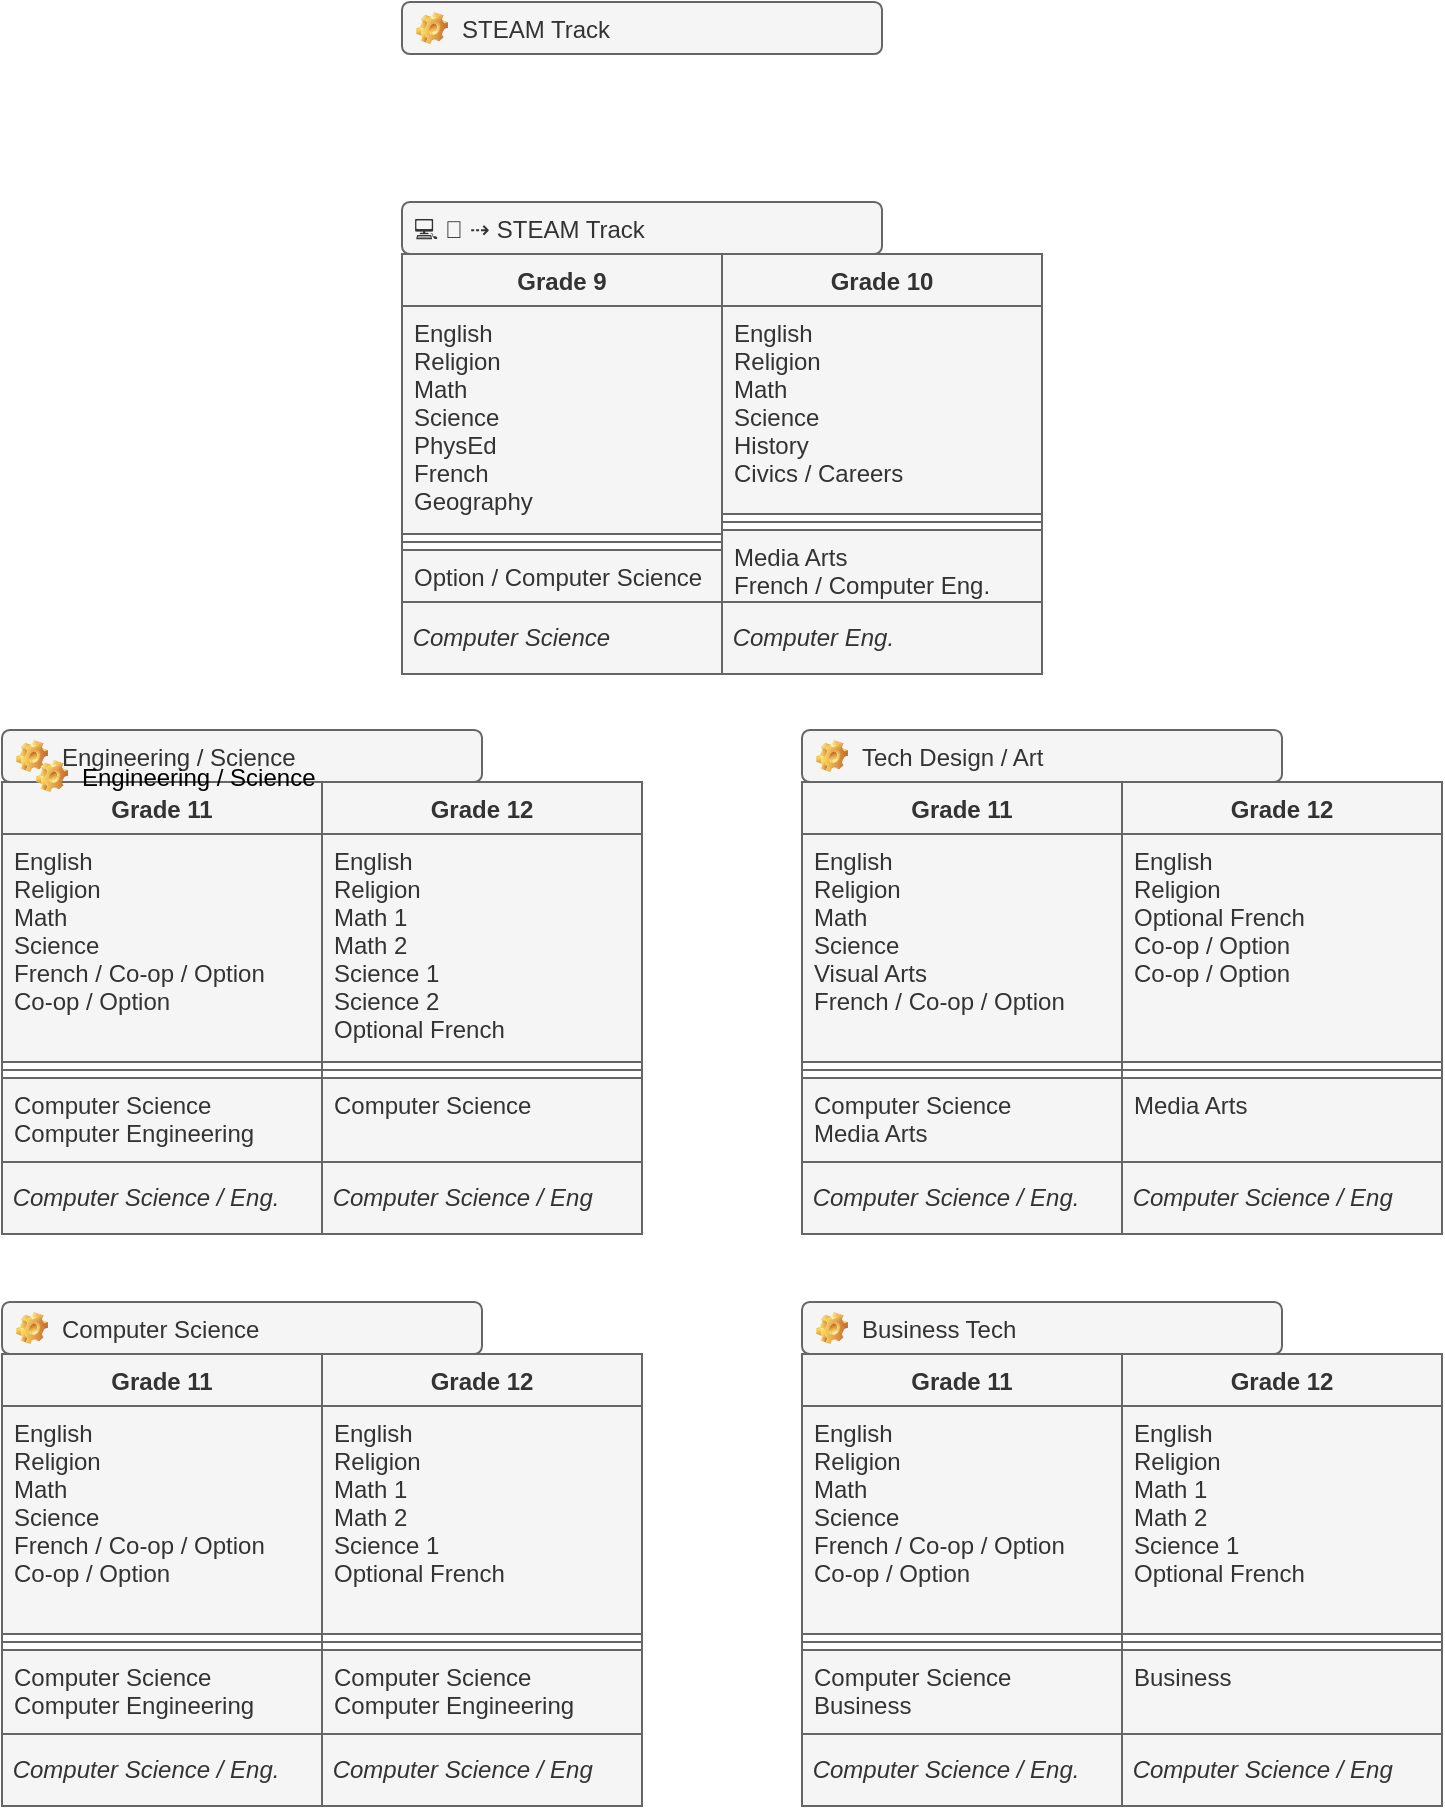 <mxfile>
    <diagram id="nop7J7Rvb9QtNTo36faY" name="Page-1">
        <mxGraphModel dx="280" dy="1467" grid="1" gridSize="10" guides="1" tooltips="1" connect="1" arrows="1" fold="1" page="1" pageScale="1" pageWidth="827" pageHeight="1169" math="0" shadow="0">
            <root>
                <mxCell id="0"/>
                <mxCell id="1" parent="0"/>
                <mxCell id="2" value="Grade 9" style="swimlane;fontStyle=1;align=center;verticalAlign=top;childLayout=stackLayout;horizontal=1;startSize=26;horizontalStack=0;resizeParent=1;resizeParentMax=0;resizeLast=0;collapsible=1;marginBottom=0;fillColor=#f5f5f5;fontColor=#333333;strokeColor=#666666;" vertex="1" parent="1">
                    <mxGeometry x="240" y="36" width="160" height="174" as="geometry">
                        <mxRectangle x="40" y="40" width="80" height="26" as="alternateBounds"/>
                    </mxGeometry>
                </mxCell>
                <mxCell id="3" value="English&#10;Religion&#10;Math&#10;Science&#10;PhysEd&#10;French&#10;Geography" style="text;strokeColor=#666666;fillColor=#f5f5f5;align=left;verticalAlign=top;spacingLeft=4;spacingRight=4;overflow=hidden;rotatable=0;points=[[0,0.5],[1,0.5]];portConstraint=eastwest;fontColor=#333333;" vertex="1" parent="2">
                    <mxGeometry y="26" width="160" height="114" as="geometry"/>
                </mxCell>
                <mxCell id="4" value="" style="line;strokeWidth=1;fillColor=#f5f5f5;align=left;verticalAlign=middle;spacingTop=-1;spacingLeft=3;spacingRight=3;rotatable=0;labelPosition=right;points=[];portConstraint=eastwest;fontColor=#333333;strokeColor=#666666;" vertex="1" parent="2">
                    <mxGeometry y="140" width="160" height="8" as="geometry"/>
                </mxCell>
                <mxCell id="5" value="Option / Computer Science" style="text;strokeColor=#666666;fillColor=#f5f5f5;align=left;verticalAlign=top;spacingLeft=4;spacingRight=4;overflow=hidden;rotatable=0;points=[[0,0.5],[1,0.5]];portConstraint=eastwest;fontColor=#333333;" vertex="1" parent="2">
                    <mxGeometry y="148" width="160" height="26" as="geometry"/>
                </mxCell>
                <mxCell id="10" value="Grade 11" style="swimlane;fontStyle=1;align=center;verticalAlign=top;childLayout=stackLayout;horizontal=1;startSize=26;horizontalStack=0;resizeParent=1;resizeParentMax=0;resizeLast=0;collapsible=1;marginBottom=0;fillColor=#f5f5f5;fontColor=#333333;strokeColor=#666666;" vertex="1" parent="1">
                    <mxGeometry x="40" y="300" width="160" height="190" as="geometry">
                        <mxRectangle x="40" y="40" width="80" height="26" as="alternateBounds"/>
                    </mxGeometry>
                </mxCell>
                <mxCell id="11" value="English&#10;Religion&#10;Math&#10;Science&#10;French / Co-op / Option&#10;Co-op / Option" style="text;fillColor=#f5f5f5;align=left;verticalAlign=top;spacingLeft=4;spacingRight=4;overflow=hidden;rotatable=0;points=[[0,0.5],[1,0.5]];portConstraint=eastwest;fontColor=#333333;strokeColor=#666666;" vertex="1" parent="10">
                    <mxGeometry y="26" width="160" height="114" as="geometry"/>
                </mxCell>
                <mxCell id="12" value="" style="line;strokeWidth=1;fillColor=#f5f5f5;align=left;verticalAlign=middle;spacingTop=-1;spacingLeft=3;spacingRight=3;rotatable=0;labelPosition=right;points=[];portConstraint=eastwest;fontColor=#333333;strokeColor=#666666;" vertex="1" parent="10">
                    <mxGeometry y="140" width="160" height="8" as="geometry"/>
                </mxCell>
                <mxCell id="13" value="Computer Science&#10;Computer Engineering" style="text;strokeColor=#666666;fillColor=#f5f5f5;align=left;verticalAlign=top;spacingLeft=4;spacingRight=4;overflow=hidden;rotatable=0;points=[[0,0.5],[1,0.5]];portConstraint=eastwest;fontColor=#333333;" vertex="1" parent="10">
                    <mxGeometry y="148" width="160" height="42" as="geometry"/>
                </mxCell>
                <mxCell id="14" value="Grade 12" style="swimlane;fontStyle=1;align=center;verticalAlign=top;childLayout=stackLayout;horizontal=1;startSize=26;horizontalStack=0;resizeParent=1;resizeParentMax=0;resizeLast=0;collapsible=1;marginBottom=0;fillColor=#f5f5f5;fontColor=#333333;strokeColor=#666666;" vertex="1" parent="1">
                    <mxGeometry x="200" y="300" width="160" height="190" as="geometry">
                        <mxRectangle x="40" y="40" width="80" height="26" as="alternateBounds"/>
                    </mxGeometry>
                </mxCell>
                <mxCell id="15" value="English&#10;Religion&#10;Math 1&#10;Math 2&#10;Science 1&#10;Science 2&#10;Optional French" style="text;fillColor=#f5f5f5;align=left;verticalAlign=top;spacingLeft=4;spacingRight=4;overflow=hidden;rotatable=0;points=[[0,0.5],[1,0.5]];portConstraint=eastwest;fontColor=#333333;strokeColor=#666666;" vertex="1" parent="14">
                    <mxGeometry y="26" width="160" height="114" as="geometry"/>
                </mxCell>
                <mxCell id="16" value="" style="line;strokeWidth=1;fillColor=#f5f5f5;align=left;verticalAlign=middle;spacingTop=-1;spacingLeft=3;spacingRight=3;rotatable=0;labelPosition=right;points=[];portConstraint=eastwest;fontColor=#333333;strokeColor=#666666;" vertex="1" parent="14">
                    <mxGeometry y="140" width="160" height="8" as="geometry"/>
                </mxCell>
                <mxCell id="17" value="Computer Science" style="text;strokeColor=#666666;fillColor=#f5f5f5;align=left;verticalAlign=top;spacingLeft=4;spacingRight=4;overflow=hidden;rotatable=0;points=[[0,0.5],[1,0.5]];portConstraint=eastwest;fontColor=#333333;" vertex="1" parent="14">
                    <mxGeometry y="148" width="160" height="42" as="geometry"/>
                </mxCell>
                <mxCell id="20" value="&lt;i&gt;&amp;nbsp;Computer Science&lt;/i&gt;" style="html=1;align=left;fillColor=#f5f5f5;fontColor=#333333;strokeColor=#666666;" vertex="1" parent="1">
                    <mxGeometry x="240" y="210" width="160" height="36" as="geometry"/>
                </mxCell>
                <mxCell id="22" value="&lt;i&gt;&amp;nbsp;Computer Science / Eng.&lt;/i&gt;" style="html=1;align=left;fillColor=#f5f5f5;fontColor=#333333;strokeColor=#666666;" vertex="1" parent="1">
                    <mxGeometry x="40" y="490" width="160" height="36" as="geometry"/>
                </mxCell>
                <mxCell id="23" value="&lt;i&gt;&amp;nbsp;Computer Science / Eng&lt;/i&gt;" style="html=1;align=left;fillColor=#f5f5f5;fontColor=#333333;strokeColor=#666666;" vertex="1" parent="1">
                    <mxGeometry x="200" y="490" width="160" height="36" as="geometry"/>
                </mxCell>
                <mxCell id="24" value="Grade 11" style="swimlane;fontStyle=1;align=center;verticalAlign=top;childLayout=stackLayout;horizontal=1;startSize=26;horizontalStack=0;resizeParent=1;resizeParentMax=0;resizeLast=0;collapsible=1;marginBottom=0;fillColor=#f5f5f5;fontColor=#333333;strokeColor=#666666;" vertex="1" parent="1">
                    <mxGeometry x="440" y="300" width="160" height="190" as="geometry">
                        <mxRectangle x="40" y="40" width="80" height="26" as="alternateBounds"/>
                    </mxGeometry>
                </mxCell>
                <mxCell id="25" value="English&#10;Religion&#10;Math&#10;Science&#10;Visual Arts&#10;French / Co-op / Option" style="text;fillColor=#f5f5f5;align=left;verticalAlign=top;spacingLeft=4;spacingRight=4;overflow=hidden;rotatable=0;points=[[0,0.5],[1,0.5]];portConstraint=eastwest;fontColor=#333333;strokeColor=#666666;" vertex="1" parent="24">
                    <mxGeometry y="26" width="160" height="114" as="geometry"/>
                </mxCell>
                <mxCell id="26" value="" style="line;strokeWidth=1;fillColor=#f5f5f5;align=left;verticalAlign=middle;spacingTop=-1;spacingLeft=3;spacingRight=3;rotatable=0;labelPosition=right;points=[];portConstraint=eastwest;fontColor=#333333;strokeColor=#666666;" vertex="1" parent="24">
                    <mxGeometry y="140" width="160" height="8" as="geometry"/>
                </mxCell>
                <mxCell id="27" value="Computer Science&#10;Media Arts" style="text;strokeColor=#666666;fillColor=#f5f5f5;align=left;verticalAlign=top;spacingLeft=4;spacingRight=4;overflow=hidden;rotatable=0;points=[[0,0.5],[1,0.5]];portConstraint=eastwest;fontColor=#333333;" vertex="1" parent="24">
                    <mxGeometry y="148" width="160" height="42" as="geometry"/>
                </mxCell>
                <mxCell id="28" value="Grade 12" style="swimlane;fontStyle=1;align=center;verticalAlign=top;childLayout=stackLayout;horizontal=1;startSize=26;horizontalStack=0;resizeParent=1;resizeParentMax=0;resizeLast=0;collapsible=1;marginBottom=0;fillColor=#f5f5f5;fontColor=#333333;strokeColor=#666666;" vertex="1" parent="1">
                    <mxGeometry x="600" y="300" width="160" height="190" as="geometry">
                        <mxRectangle x="40" y="40" width="80" height="26" as="alternateBounds"/>
                    </mxGeometry>
                </mxCell>
                <mxCell id="29" value="English&#10;Religion&#10;Optional French&#10;Co-op / Option&#10;Co-op / Option&#10;" style="text;fillColor=#f5f5f5;align=left;verticalAlign=top;spacingLeft=4;spacingRight=4;overflow=hidden;rotatable=0;points=[[0,0.5],[1,0.5]];portConstraint=eastwest;fontColor=#333333;strokeColor=#666666;" vertex="1" parent="28">
                    <mxGeometry y="26" width="160" height="114" as="geometry"/>
                </mxCell>
                <mxCell id="30" value="" style="line;strokeWidth=1;fillColor=#f5f5f5;align=left;verticalAlign=middle;spacingTop=-1;spacingLeft=3;spacingRight=3;rotatable=0;labelPosition=right;points=[];portConstraint=eastwest;fontColor=#333333;strokeColor=#666666;" vertex="1" parent="28">
                    <mxGeometry y="140" width="160" height="8" as="geometry"/>
                </mxCell>
                <mxCell id="31" value="Media Arts" style="text;strokeColor=#666666;fillColor=#f5f5f5;align=left;verticalAlign=top;spacingLeft=4;spacingRight=4;overflow=hidden;rotatable=0;points=[[0,0.5],[1,0.5]];portConstraint=eastwest;fontColor=#333333;" vertex="1" parent="28">
                    <mxGeometry y="148" width="160" height="42" as="geometry"/>
                </mxCell>
                <mxCell id="32" value="&lt;i&gt;&amp;nbsp;Computer Science / Eng.&lt;/i&gt;" style="html=1;align=left;fillColor=#f5f5f5;fontColor=#333333;strokeColor=#666666;" vertex="1" parent="1">
                    <mxGeometry x="440" y="490" width="160" height="36" as="geometry"/>
                </mxCell>
                <mxCell id="33" value="&lt;i&gt;&amp;nbsp;Computer Science / Eng&lt;/i&gt;" style="html=1;align=left;fillColor=#f5f5f5;fontColor=#333333;strokeColor=#666666;" vertex="1" parent="1">
                    <mxGeometry x="600" y="490" width="160" height="36" as="geometry"/>
                </mxCell>
                <mxCell id="34" value="Engineering / Science" style="label;fontStyle=0;strokeColor=#666666;fillColor=#f5f5f5;align=left;verticalAlign=top;overflow=hidden;spacingLeft=28;spacingRight=4;rotatable=0;points=[[0,0.5],[1,0.5]];portConstraint=eastwest;imageWidth=16;imageHeight=16;image=img/clipart/Gear_128x128.png;fontColor=#333333;" vertex="1" parent="1">
                    <mxGeometry x="40" y="274" width="240" height="26" as="geometry"/>
                </mxCell>
                <mxCell id="35" value="Tech Design / Art" style="label;fontStyle=0;strokeColor=#666666;fillColor=#f5f5f5;align=left;verticalAlign=top;overflow=hidden;spacingLeft=28;spacingRight=4;rotatable=0;points=[[0,0.5],[1,0.5]];portConstraint=eastwest;imageWidth=16;imageHeight=16;image=img/clipart/Gear_128x128.png;fontColor=#333333;" vertex="1" parent="1">
                    <mxGeometry x="440" y="274" width="240" height="26" as="geometry"/>
                </mxCell>
                <mxCell id="36" value="Grade 11" style="swimlane;fontStyle=1;align=center;verticalAlign=top;childLayout=stackLayout;horizontal=1;startSize=26;horizontalStack=0;resizeParent=1;resizeParentMax=0;resizeLast=0;collapsible=1;marginBottom=0;fillColor=#f5f5f5;fontColor=#333333;strokeColor=#666666;" vertex="1" parent="1">
                    <mxGeometry x="40" y="586" width="160" height="190" as="geometry">
                        <mxRectangle x="40" y="40" width="80" height="26" as="alternateBounds"/>
                    </mxGeometry>
                </mxCell>
                <mxCell id="37" value="English&#10;Religion&#10;Math&#10;Science&#10;French / Co-op / Option&#10;Co-op / Option" style="text;strokeColor=#666666;fillColor=#f5f5f5;align=left;verticalAlign=top;spacingLeft=4;spacingRight=4;overflow=hidden;rotatable=0;points=[[0,0.5],[1,0.5]];portConstraint=eastwest;fontColor=#333333;" vertex="1" parent="36">
                    <mxGeometry y="26" width="160" height="114" as="geometry"/>
                </mxCell>
                <mxCell id="38" value="" style="line;strokeWidth=1;fillColor=#f5f5f5;align=left;verticalAlign=middle;spacingTop=-1;spacingLeft=3;spacingRight=3;rotatable=0;labelPosition=right;points=[];portConstraint=eastwest;fontColor=#333333;strokeColor=#666666;" vertex="1" parent="36">
                    <mxGeometry y="140" width="160" height="8" as="geometry"/>
                </mxCell>
                <mxCell id="39" value="Computer Science&#10;Computer Engineering" style="text;strokeColor=#666666;fillColor=#f5f5f5;align=left;verticalAlign=top;spacingLeft=4;spacingRight=4;overflow=hidden;rotatable=0;points=[[0,0.5],[1,0.5]];portConstraint=eastwest;fontColor=#333333;" vertex="1" parent="36">
                    <mxGeometry y="148" width="160" height="42" as="geometry"/>
                </mxCell>
                <mxCell id="40" value="Grade 12" style="swimlane;fontStyle=1;align=center;verticalAlign=top;childLayout=stackLayout;horizontal=1;startSize=26;horizontalStack=0;resizeParent=1;resizeParentMax=0;resizeLast=0;collapsible=1;marginBottom=0;fillColor=#f5f5f5;fontColor=#333333;strokeColor=#666666;" vertex="1" parent="1">
                    <mxGeometry x="200" y="586" width="160" height="190" as="geometry">
                        <mxRectangle x="40" y="40" width="80" height="26" as="alternateBounds"/>
                    </mxGeometry>
                </mxCell>
                <mxCell id="41" value="English&#10;Religion&#10;Math 1&#10;Math 2&#10;Science 1&#10;Optional French" style="text;strokeColor=#666666;fillColor=#f5f5f5;align=left;verticalAlign=top;spacingLeft=4;spacingRight=4;overflow=hidden;rotatable=0;points=[[0,0.5],[1,0.5]];portConstraint=eastwest;fontColor=#333333;" vertex="1" parent="40">
                    <mxGeometry y="26" width="160" height="114" as="geometry"/>
                </mxCell>
                <mxCell id="42" value="" style="line;strokeWidth=1;fillColor=#f5f5f5;align=left;verticalAlign=middle;spacingTop=-1;spacingLeft=3;spacingRight=3;rotatable=0;labelPosition=right;points=[];portConstraint=eastwest;fontColor=#333333;strokeColor=#666666;" vertex="1" parent="40">
                    <mxGeometry y="140" width="160" height="8" as="geometry"/>
                </mxCell>
                <mxCell id="43" value="Computer Science&#10;Computer Engineering" style="text;strokeColor=#666666;fillColor=#f5f5f5;align=left;verticalAlign=top;spacingLeft=4;spacingRight=4;overflow=hidden;rotatable=0;points=[[0,0.5],[1,0.5]];portConstraint=eastwest;fontColor=#333333;" vertex="1" parent="40">
                    <mxGeometry y="148" width="160" height="42" as="geometry"/>
                </mxCell>
                <mxCell id="44" value="&lt;i&gt;&amp;nbsp;Computer Science / Eng.&lt;/i&gt;" style="html=1;align=left;fillColor=#f5f5f5;fontColor=#333333;strokeColor=#666666;" vertex="1" parent="1">
                    <mxGeometry x="40" y="776" width="160" height="36" as="geometry"/>
                </mxCell>
                <mxCell id="45" value="&lt;i&gt;&amp;nbsp;Computer Science / Eng&lt;/i&gt;" style="html=1;align=left;fillColor=#f5f5f5;fontColor=#333333;strokeColor=#666666;" vertex="1" parent="1">
                    <mxGeometry x="200" y="776" width="160" height="36" as="geometry"/>
                </mxCell>
                <mxCell id="46" value="Computer Science" style="label;fontStyle=0;strokeColor=#666666;fillColor=#f5f5f5;align=left;verticalAlign=top;overflow=hidden;spacingLeft=28;spacingRight=4;rotatable=0;points=[[0,0.5],[1,0.5]];portConstraint=eastwest;imageWidth=16;imageHeight=16;image=img/clipart/Gear_128x128.png;fontColor=#333333;" vertex="1" parent="1">
                    <mxGeometry x="40" y="560" width="240" height="26" as="geometry"/>
                </mxCell>
                <mxCell id="47" value="Grade 11" style="swimlane;fontStyle=1;align=center;verticalAlign=top;childLayout=stackLayout;horizontal=1;startSize=26;horizontalStack=0;resizeParent=1;resizeParentMax=0;resizeLast=0;collapsible=1;marginBottom=0;fillColor=#f5f5f5;fontColor=#333333;strokeColor=#666666;" vertex="1" parent="1">
                    <mxGeometry x="440" y="586" width="160" height="190" as="geometry">
                        <mxRectangle x="40" y="40" width="80" height="26" as="alternateBounds"/>
                    </mxGeometry>
                </mxCell>
                <mxCell id="48" value="English&#10;Religion&#10;Math&#10;Science&#10;French / Co-op / Option&#10;Co-op / Option" style="text;strokeColor=#666666;fillColor=#f5f5f5;align=left;verticalAlign=top;spacingLeft=4;spacingRight=4;overflow=hidden;rotatable=0;points=[[0,0.5],[1,0.5]];portConstraint=eastwest;fontColor=#333333;" vertex="1" parent="47">
                    <mxGeometry y="26" width="160" height="114" as="geometry"/>
                </mxCell>
                <mxCell id="49" value="" style="line;strokeWidth=1;fillColor=#f5f5f5;align=left;verticalAlign=middle;spacingTop=-1;spacingLeft=3;spacingRight=3;rotatable=0;labelPosition=right;points=[];portConstraint=eastwest;fontColor=#333333;strokeColor=#666666;" vertex="1" parent="47">
                    <mxGeometry y="140" width="160" height="8" as="geometry"/>
                </mxCell>
                <mxCell id="50" value="Computer Science&#10;Business" style="text;strokeColor=#666666;fillColor=#f5f5f5;align=left;verticalAlign=top;spacingLeft=4;spacingRight=4;overflow=hidden;rotatable=0;points=[[0,0.5],[1,0.5]];portConstraint=eastwest;fontColor=#333333;" vertex="1" parent="47">
                    <mxGeometry y="148" width="160" height="42" as="geometry"/>
                </mxCell>
                <mxCell id="51" value="Grade 12" style="swimlane;fontStyle=1;align=center;verticalAlign=top;childLayout=stackLayout;horizontal=1;startSize=26;horizontalStack=0;resizeParent=1;resizeParentMax=0;resizeLast=0;collapsible=1;marginBottom=0;fillColor=#f5f5f5;fontColor=#333333;strokeColor=#666666;" vertex="1" parent="1">
                    <mxGeometry x="600" y="586" width="160" height="190" as="geometry">
                        <mxRectangle x="40" y="40" width="80" height="26" as="alternateBounds"/>
                    </mxGeometry>
                </mxCell>
                <mxCell id="52" value="English&#10;Religion&#10;Math 1&#10;Math 2&#10;Science 1&#10;Optional French" style="text;strokeColor=#666666;fillColor=#f5f5f5;align=left;verticalAlign=top;spacingLeft=4;spacingRight=4;overflow=hidden;rotatable=0;points=[[0,0.5],[1,0.5]];portConstraint=eastwest;fontColor=#333333;" vertex="1" parent="51">
                    <mxGeometry y="26" width="160" height="114" as="geometry"/>
                </mxCell>
                <mxCell id="53" value="" style="line;strokeWidth=1;fillColor=#f5f5f5;align=left;verticalAlign=middle;spacingTop=-1;spacingLeft=3;spacingRight=3;rotatable=0;labelPosition=right;points=[];portConstraint=eastwest;fontColor=#333333;strokeColor=#666666;" vertex="1" parent="51">
                    <mxGeometry y="140" width="160" height="8" as="geometry"/>
                </mxCell>
                <mxCell id="54" value="Business" style="text;strokeColor=#666666;fillColor=#f5f5f5;align=left;verticalAlign=top;spacingLeft=4;spacingRight=4;overflow=hidden;rotatable=0;points=[[0,0.5],[1,0.5]];portConstraint=eastwest;fontColor=#333333;" vertex="1" parent="51">
                    <mxGeometry y="148" width="160" height="42" as="geometry"/>
                </mxCell>
                <mxCell id="55" value="&lt;i&gt;&amp;nbsp;Computer Science / Eng.&lt;/i&gt;" style="html=1;align=left;fillColor=#f5f5f5;fontColor=#333333;strokeColor=#666666;" vertex="1" parent="1">
                    <mxGeometry x="440" y="776" width="160" height="36" as="geometry"/>
                </mxCell>
                <mxCell id="56" value="&lt;i&gt;&amp;nbsp;Computer Science / Eng&lt;/i&gt;" style="html=1;align=left;fillColor=#f5f5f5;fontColor=#333333;strokeColor=#666666;" vertex="1" parent="1">
                    <mxGeometry x="600" y="776" width="160" height="36" as="geometry"/>
                </mxCell>
                <mxCell id="57" value="Business Tech" style="label;fontStyle=0;strokeColor=#666666;fillColor=#f5f5f5;align=left;verticalAlign=top;overflow=hidden;spacingLeft=28;spacingRight=4;rotatable=0;points=[[0,0.5],[1,0.5]];portConstraint=eastwest;imageWidth=16;imageHeight=16;image=img/clipart/Gear_128x128.png;fontColor=#333333;" vertex="1" parent="1">
                    <mxGeometry x="440" y="560" width="240" height="26" as="geometry"/>
                </mxCell>
                <mxCell id="58" value="Grade 10" style="swimlane;fontStyle=1;align=center;verticalAlign=top;childLayout=stackLayout;horizontal=1;startSize=26;horizontalStack=0;resizeParent=1;resizeParentMax=0;resizeLast=0;collapsible=1;marginBottom=0;fillColor=#f5f5f5;fontColor=#333333;strokeColor=#666666;" vertex="1" parent="1">
                    <mxGeometry x="400" y="36" width="160" height="182" as="geometry">
                        <mxRectangle x="40" y="40" width="80" height="26" as="alternateBounds"/>
                    </mxGeometry>
                </mxCell>
                <mxCell id="59" value="English&#10;Religion&#10;Math&#10;Science&#10;History&#10;Civics / Careers" style="text;strokeColor=#666666;fillColor=#f5f5f5;align=left;verticalAlign=top;spacingLeft=4;spacingRight=4;overflow=hidden;rotatable=0;points=[[0,0.5],[1,0.5]];portConstraint=eastwest;fontColor=#333333;" vertex="1" parent="58">
                    <mxGeometry y="26" width="160" height="104" as="geometry"/>
                </mxCell>
                <mxCell id="60" value="" style="line;strokeWidth=1;fillColor=#f5f5f5;align=left;verticalAlign=middle;spacingTop=-1;spacingLeft=3;spacingRight=3;rotatable=0;labelPosition=right;points=[];portConstraint=eastwest;fontColor=#333333;strokeColor=#666666;" vertex="1" parent="58">
                    <mxGeometry y="130" width="160" height="8" as="geometry"/>
                </mxCell>
                <mxCell id="61" value="Media Arts&#10;French / Computer Eng." style="text;strokeColor=#666666;fillColor=#f5f5f5;align=left;verticalAlign=top;spacingLeft=4;spacingRight=4;overflow=hidden;rotatable=0;points=[[0,0.5],[1,0.5]];portConstraint=eastwest;fontColor=#333333;" vertex="1" parent="58">
                    <mxGeometry y="138" width="160" height="44" as="geometry"/>
                </mxCell>
                <mxCell id="62" value="&lt;i&gt;&amp;nbsp;Computer Eng.&lt;/i&gt;" style="html=1;align=left;fillColor=#f5f5f5;fontColor=#333333;strokeColor=#666666;" vertex="1" parent="1">
                    <mxGeometry x="400" y="210" width="160" height="36" as="geometry"/>
                </mxCell>
                <mxCell id="63" value="STEAM Track" style="label;fontStyle=0;strokeColor=#666666;fillColor=#f5f5f5;align=left;verticalAlign=top;overflow=hidden;spacingLeft=28;spacingRight=4;rotatable=0;points=[[0,0.5],[1,0.5]];portConstraint=eastwest;imageWidth=16;imageHeight=16;image=img/clipart/Gear_128x128.png;fontColor=#333333;" vertex="1" parent="1">
                    <mxGeometry x="240" y="-90" width="240" height="26" as="geometry"/>
                </mxCell>
                <mxCell id="64" value="💻 🥷 ⇢ STEAM Track" style="text;strokeColor=#666666;fillColor=#f5f5f5;align=left;verticalAlign=top;spacingLeft=4;spacingRight=4;overflow=hidden;rotatable=0;points=[[0,0.5],[1,0.5]];portConstraint=eastwest;fontColor=#333333;rounded=1;" vertex="1" parent="1">
                    <mxGeometry x="240" y="10" width="240" height="26" as="geometry"/>
                </mxCell>
                <mxCell id="65" value="Engineering / Science" style="label;fontStyle=0;strokeColor=none;fillColor=none;align=left;verticalAlign=top;overflow=hidden;spacingLeft=28;spacingRight=4;rotatable=0;points=[[0,0.5],[1,0.5]];portConstraint=eastwest;imageWidth=16;imageHeight=16;image=img/clipart/Gear_128x128.png" vertex="1" parent="1">
                    <mxGeometry x="50" y="284" width="240" height="26" as="geometry"/>
                </mxCell>
            </root>
        </mxGraphModel>
    </diagram>
</mxfile>